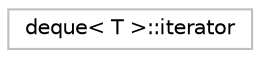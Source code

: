 digraph "Graphical Class Hierarchy"
{
 // LATEX_PDF_SIZE
  edge [fontname="Helvetica",fontsize="10",labelfontname="Helvetica",labelfontsize="10"];
  node [fontname="Helvetica",fontsize="10",shape=record];
  rankdir="LR";
  Node0 [label="deque\< T \>::iterator",height=0.2,width=0.4,color="grey75", fillcolor="white", style="filled",tooltip="STL iterator class."];
}
